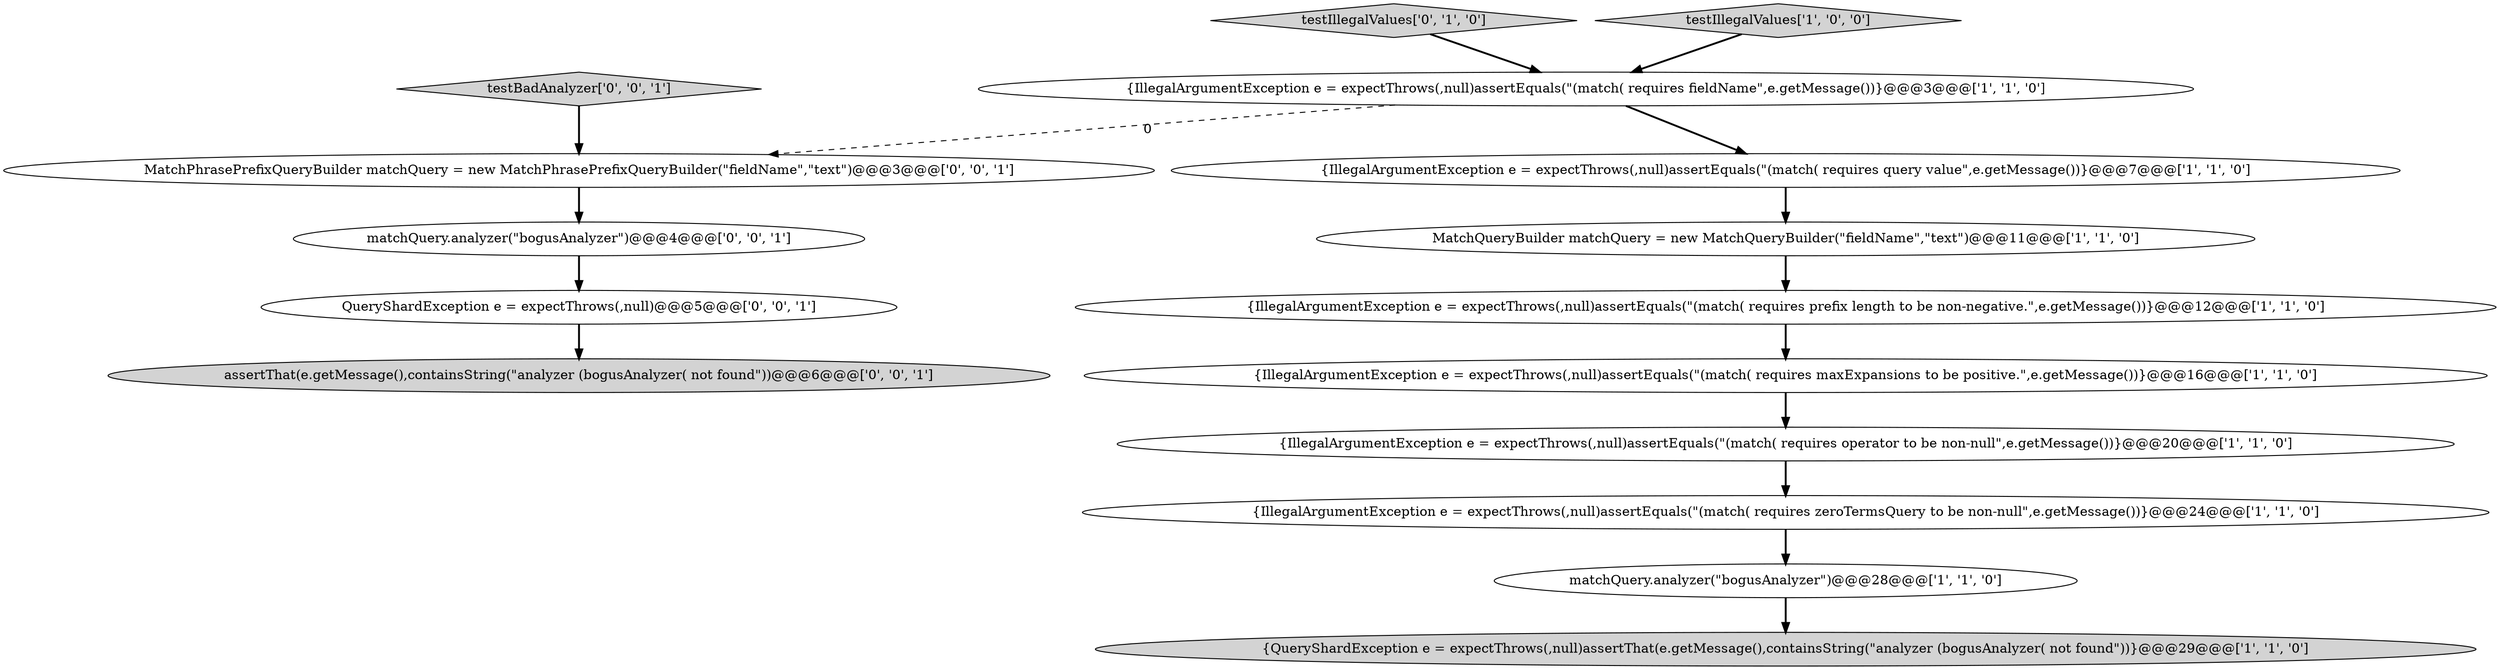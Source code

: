 digraph {
0 [style = filled, label = "{IllegalArgumentException e = expectThrows(,null)assertEquals(\"(match( requires query value\",e.getMessage())}@@@7@@@['1', '1', '0']", fillcolor = white, shape = ellipse image = "AAA0AAABBB1BBB"];
13 [style = filled, label = "testBadAnalyzer['0', '0', '1']", fillcolor = lightgray, shape = diamond image = "AAA0AAABBB3BBB"];
11 [style = filled, label = "assertThat(e.getMessage(),containsString(\"analyzer (bogusAnalyzer( not found\"))@@@6@@@['0', '0', '1']", fillcolor = lightgray, shape = ellipse image = "AAA0AAABBB3BBB"];
6 [style = filled, label = "{IllegalArgumentException e = expectThrows(,null)assertEquals(\"(match( requires zeroTermsQuery to be non-null\",e.getMessage())}@@@24@@@['1', '1', '0']", fillcolor = white, shape = ellipse image = "AAA0AAABBB1BBB"];
1 [style = filled, label = "{IllegalArgumentException e = expectThrows(,null)assertEquals(\"(match( requires maxExpansions to be positive.\",e.getMessage())}@@@16@@@['1', '1', '0']", fillcolor = white, shape = ellipse image = "AAA0AAABBB1BBB"];
2 [style = filled, label = "matchQuery.analyzer(\"bogusAnalyzer\")@@@28@@@['1', '1', '0']", fillcolor = white, shape = ellipse image = "AAA0AAABBB1BBB"];
3 [style = filled, label = "MatchQueryBuilder matchQuery = new MatchQueryBuilder(\"fieldName\",\"text\")@@@11@@@['1', '1', '0']", fillcolor = white, shape = ellipse image = "AAA0AAABBB1BBB"];
9 [style = filled, label = "{IllegalArgumentException e = expectThrows(,null)assertEquals(\"(match( requires operator to be non-null\",e.getMessage())}@@@20@@@['1', '1', '0']", fillcolor = white, shape = ellipse image = "AAA0AAABBB1BBB"];
10 [style = filled, label = "testIllegalValues['0', '1', '0']", fillcolor = lightgray, shape = diamond image = "AAA0AAABBB2BBB"];
4 [style = filled, label = "{IllegalArgumentException e = expectThrows(,null)assertEquals(\"(match( requires prefix length to be non-negative.\",e.getMessage())}@@@12@@@['1', '1', '0']", fillcolor = white, shape = ellipse image = "AAA0AAABBB1BBB"];
8 [style = filled, label = "{IllegalArgumentException e = expectThrows(,null)assertEquals(\"(match( requires fieldName\",e.getMessage())}@@@3@@@['1', '1', '0']", fillcolor = white, shape = ellipse image = "AAA0AAABBB1BBB"];
12 [style = filled, label = "MatchPhrasePrefixQueryBuilder matchQuery = new MatchPhrasePrefixQueryBuilder(\"fieldName\",\"text\")@@@3@@@['0', '0', '1']", fillcolor = white, shape = ellipse image = "AAA0AAABBB3BBB"];
14 [style = filled, label = "matchQuery.analyzer(\"bogusAnalyzer\")@@@4@@@['0', '0', '1']", fillcolor = white, shape = ellipse image = "AAA0AAABBB3BBB"];
7 [style = filled, label = "{QueryShardException e = expectThrows(,null)assertThat(e.getMessage(),containsString(\"analyzer (bogusAnalyzer( not found\"))}@@@29@@@['1', '1', '0']", fillcolor = lightgray, shape = ellipse image = "AAA0AAABBB1BBB"];
15 [style = filled, label = "QueryShardException e = expectThrows(,null)@@@5@@@['0', '0', '1']", fillcolor = white, shape = ellipse image = "AAA0AAABBB3BBB"];
5 [style = filled, label = "testIllegalValues['1', '0', '0']", fillcolor = lightgray, shape = diamond image = "AAA0AAABBB1BBB"];
8->0 [style = bold, label=""];
0->3 [style = bold, label=""];
5->8 [style = bold, label=""];
14->15 [style = bold, label=""];
4->1 [style = bold, label=""];
8->12 [style = dashed, label="0"];
13->12 [style = bold, label=""];
2->7 [style = bold, label=""];
15->11 [style = bold, label=""];
10->8 [style = bold, label=""];
3->4 [style = bold, label=""];
1->9 [style = bold, label=""];
9->6 [style = bold, label=""];
12->14 [style = bold, label=""];
6->2 [style = bold, label=""];
}
